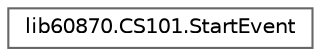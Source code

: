 digraph "Graphical Class Hierarchy"
{
 // LATEX_PDF_SIZE
  bgcolor="transparent";
  edge [fontname=Helvetica,fontsize=10,labelfontname=Helvetica,labelfontsize=10];
  node [fontname=Helvetica,fontsize=10,shape=box,height=0.2,width=0.4];
  rankdir="LR";
  Node0 [id="Node000000",label="lib60870.CS101.StartEvent",height=0.2,width=0.4,color="grey40", fillcolor="white", style="filled",URL="$classlib60870_1_1_c_s101_1_1_start_event.html",tooltip="SPE - Start events of protection equipment according to IEC 60870-5-101:2003 7.2.6...."];
}

